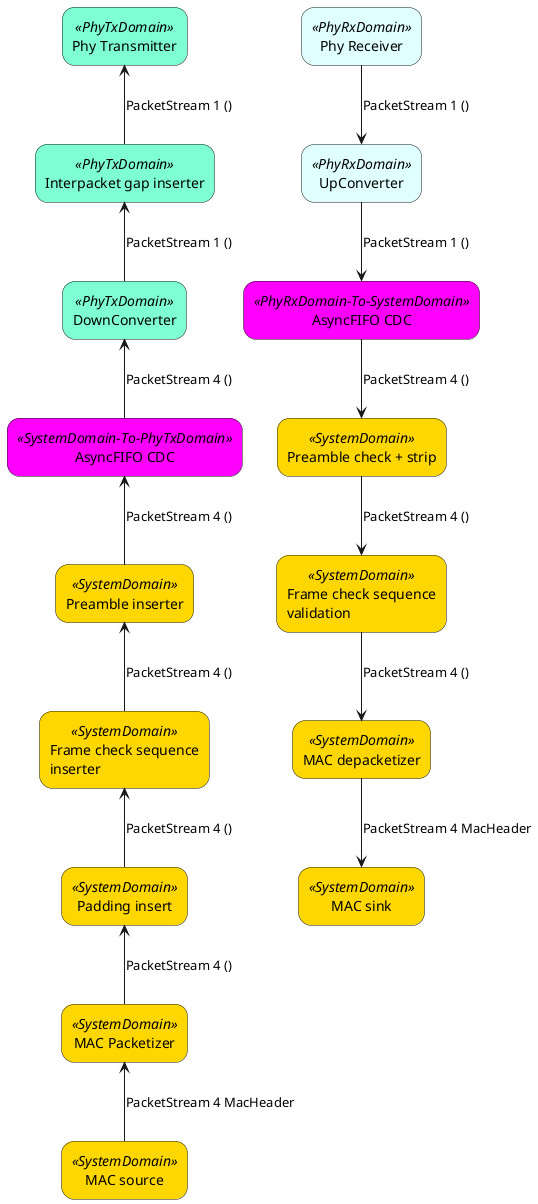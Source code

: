 @startuml

skinparam rectangle<<PhyTxDomain>> {
	roundCorner 25
	backgroundColor Aquamarine
}

skinparam rectangle<<PhyRxDomain>> {
	roundCorner 25
	backgroundColor LightCyan
}

skinparam rectangle<<PhyRxDomain-To-SystemDomain>> {
	roundCorner 25
	backgroundColor Fuchsia
}

skinparam rectangle<<SystemDomain-To-PhyTxDomain>> {
	roundCorner 25
	backgroundColor Fuchsia
}

skinparam rectangle<<SystemDomain>> {
	roundCorner 25
	backgroundColor Gold
}


rectangle "Phy Receiver" as PhyRx <<PhyRxDomain>>
rectangle "UpConverter" as UpConv <<PhyRxDomain>>
rectangle "AsyncFIFO CDC" as CDCRx <<PhyRxDomain-To-SystemDomain>>
rectangle "Preamble check + strip" as PreRx <<SystemDomain>>
rectangle "Frame check sequence\nvalidation" as FCSRx <<SystemDomain>>
rectangle "MAC depacketizer" as PacketRx <<SystemDomain>>
rectangle "MAC sink" as Sink <<SystemDomain>>

PhyRx -down-> UpConv : PacketStream 1 ()
UpConv -down-> CDCRx : PacketStream 1 ()
CDCRx -down-> PreRx : PacketStream 4 ()
PreRx -down-> FCSRx : PacketStream 4 ()
FCSRx -down-> PacketRx : PacketStream 4 ()
PacketRx -down-> Sink : PacketStream 4 MacHeader

rectangle "MAC source" as Source <<SystemDomain>>
rectangle "Padding insert" as PaddingTx <<SystemDomain>>
rectangle "MAC Packetizer" as PacketTx <<SystemDomain>>
rectangle "Frame check sequence\ninserter" as FCSTx <<SystemDomain>>
rectangle "Preamble inserter" as PreTx <<SystemDomain>>
rectangle "AsyncFIFO CDC" as CDCTx <<SystemDomain-To-PhyTxDomain>>
rectangle "DownConverter" as DownConv <<PhyTxDomain>>
rectangle "Interpacket gap inserter" as IPG <<PhyTxDomain>>
rectangle "Phy Transmitter" as PhyTx <<PhyTxDomain>>

Source -up-> PacketTx : PacketStream 4 MacHeader
PacketTx -up-> PaddingTx : PacketStream 4 ()
PaddingTx -up-> FCSTx : PacketStream 4 ()
FCSTx -up-> PreTx : PacketStream 4 ()
PreTx -up-> CDCTx : PacketStream 4 ()
CDCTx -up-> DownConv : PacketStream 4 ()
DownConv -up-> IPG : PacketStream 1 ()
IPG -up-> PhyTx : PacketStream 1 ()

@enduml
